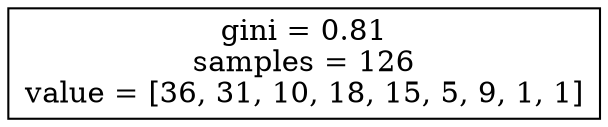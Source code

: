 digraph Tree {
node [shape=box] ;
0 [label="gini = 0.81\nsamples = 126\nvalue = [36, 31, 10, 18, 15, 5, 9, 1, 1]"] ;
}